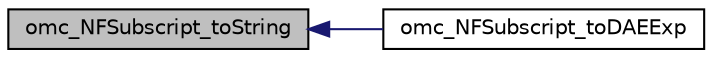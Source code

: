 digraph "omc_NFSubscript_toString"
{
  edge [fontname="Helvetica",fontsize="10",labelfontname="Helvetica",labelfontsize="10"];
  node [fontname="Helvetica",fontsize="10",shape=record];
  rankdir="LR";
  Node1289 [label="omc_NFSubscript_toString",height=0.2,width=0.4,color="black", fillcolor="grey75", style="filled", fontcolor="black"];
  Node1289 -> Node1290 [dir="back",color="midnightblue",fontsize="10",style="solid",fontname="Helvetica"];
  Node1290 [label="omc_NFSubscript_toDAEExp",height=0.2,width=0.4,color="black", fillcolor="white", style="filled",URL="$d2/d11/_n_f_subscript_8h.html#acd00506a07772d3dbffa1600f3ce36d9"];
}

